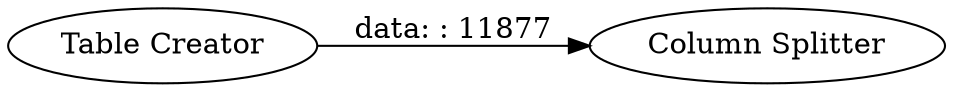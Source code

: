 digraph {
	"1150363799490781142_11" [label="Column Splitter"]
	"1150363799490781142_4" [label="Table Creator"]
	"1150363799490781142_4" -> "1150363799490781142_11" [label="data: : 11877"]
	rankdir=LR
}
